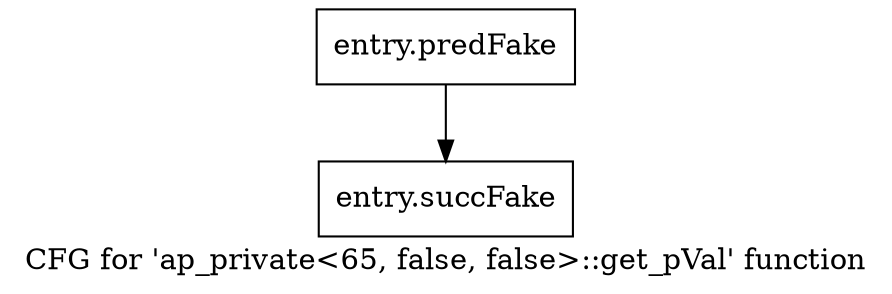 digraph "CFG for 'ap_private\<65, false, false\>::get_pVal' function" {
	label="CFG for 'ap_private\<65, false, false\>::get_pVal' function";

	Node0x3bbb000 [shape=record,filename="",linenumber="",label="{entry.predFake}"];
	Node0x3bbb000 -> Node0x3ebc630[ callList="" memoryops="" filename="/tools/Xilinx/Vitis_HLS/2022.1/include/etc/ap_private.h" execusionnum="0"];
	Node0x3ebc630 [shape=record,filename="/tools/Xilinx/Vitis_HLS/2022.1/include/etc/ap_private.h",linenumber="3378",label="{entry.succFake}"];
}
